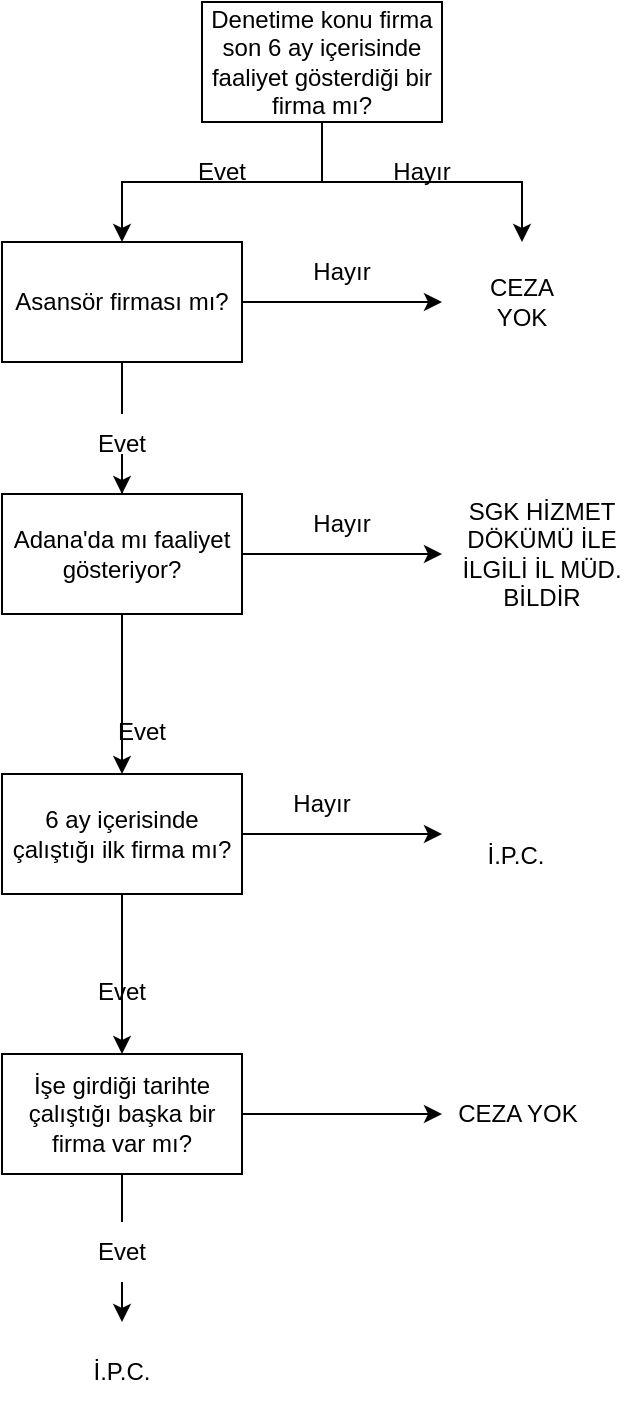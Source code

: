 <mxfile version="20.1.4" type="github">
  <diagram id="qriRyxFzz8gkJYM9D5iq" name="Sayfa -1">
    <mxGraphModel dx="1102" dy="600" grid="1" gridSize="10" guides="1" tooltips="1" connect="1" arrows="1" fold="1" page="1" pageScale="1" pageWidth="827" pageHeight="1169" math="0" shadow="0">
      <root>
        <mxCell id="0" />
        <mxCell id="1" parent="0" />
        <mxCell id="RSTSHhaGoju2gHl5oDcA-3" value="" style="edgeStyle=orthogonalEdgeStyle;rounded=0;orthogonalLoop=1;jettySize=auto;html=1;" edge="1" parent="1" source="RSTSHhaGoju2gHl5oDcA-1" target="RSTSHhaGoju2gHl5oDcA-2">
          <mxGeometry relative="1" as="geometry" />
        </mxCell>
        <mxCell id="RSTSHhaGoju2gHl5oDcA-4" style="edgeStyle=orthogonalEdgeStyle;rounded=0;orthogonalLoop=1;jettySize=auto;html=1;" edge="1" parent="1" source="RSTSHhaGoju2gHl5oDcA-1">
          <mxGeometry relative="1" as="geometry">
            <mxPoint x="520" y="200" as="targetPoint" />
            <Array as="points">
              <mxPoint x="420" y="170" />
              <mxPoint x="520" y="170" />
              <mxPoint x="520" y="200" />
            </Array>
          </mxGeometry>
        </mxCell>
        <mxCell id="RSTSHhaGoju2gHl5oDcA-1" value="Denetime konu firma son 6 ay içerisinde faaliyet gösterdiği bir firma mı?" style="rounded=0;whiteSpace=wrap;html=1;" vertex="1" parent="1">
          <mxGeometry x="360" y="80" width="120" height="60" as="geometry" />
        </mxCell>
        <mxCell id="RSTSHhaGoju2gHl5oDcA-6" value="" style="edgeStyle=orthogonalEdgeStyle;rounded=0;orthogonalLoop=1;jettySize=auto;html=1;startArrow=none;" edge="1" parent="1" source="RSTSHhaGoju2gHl5oDcA-12" target="RSTSHhaGoju2gHl5oDcA-5">
          <mxGeometry relative="1" as="geometry" />
        </mxCell>
        <mxCell id="RSTSHhaGoju2gHl5oDcA-8" style="edgeStyle=orthogonalEdgeStyle;rounded=0;orthogonalLoop=1;jettySize=auto;html=1;exitX=1;exitY=0.5;exitDx=0;exitDy=0;" edge="1" parent="1" source="RSTSHhaGoju2gHl5oDcA-2">
          <mxGeometry relative="1" as="geometry">
            <mxPoint x="480" y="230" as="targetPoint" />
          </mxGeometry>
        </mxCell>
        <mxCell id="RSTSHhaGoju2gHl5oDcA-2" value="Asansör firması mı?" style="whiteSpace=wrap;html=1;rounded=0;" vertex="1" parent="1">
          <mxGeometry x="260" y="200" width="120" height="60" as="geometry" />
        </mxCell>
        <mxCell id="RSTSHhaGoju2gHl5oDcA-17" style="edgeStyle=orthogonalEdgeStyle;rounded=0;orthogonalLoop=1;jettySize=auto;html=1;exitX=1;exitY=0.5;exitDx=0;exitDy=0;" edge="1" parent="1" source="RSTSHhaGoju2gHl5oDcA-5">
          <mxGeometry relative="1" as="geometry">
            <mxPoint x="480" y="356" as="targetPoint" />
          </mxGeometry>
        </mxCell>
        <mxCell id="RSTSHhaGoju2gHl5oDcA-21" value="" style="edgeStyle=orthogonalEdgeStyle;rounded=0;orthogonalLoop=1;jettySize=auto;html=1;" edge="1" parent="1" source="RSTSHhaGoju2gHl5oDcA-5" target="RSTSHhaGoju2gHl5oDcA-20">
          <mxGeometry relative="1" as="geometry" />
        </mxCell>
        <mxCell id="RSTSHhaGoju2gHl5oDcA-5" value="&lt;div&gt;Adana&#39;da mı faaliyet gösteriyor?&lt;/div&gt;" style="whiteSpace=wrap;html=1;rounded=0;" vertex="1" parent="1">
          <mxGeometry x="260" y="326" width="120" height="60" as="geometry" />
        </mxCell>
        <mxCell id="RSTSHhaGoju2gHl5oDcA-7" value="CEZA YOK" style="text;html=1;strokeColor=none;fillColor=none;align=center;verticalAlign=middle;whiteSpace=wrap;rounded=0;" vertex="1" parent="1">
          <mxGeometry x="490" y="215" width="60" height="30" as="geometry" />
        </mxCell>
        <mxCell id="RSTSHhaGoju2gHl5oDcA-9" value="Evet" style="text;html=1;strokeColor=none;fillColor=none;align=center;verticalAlign=middle;whiteSpace=wrap;rounded=0;" vertex="1" parent="1">
          <mxGeometry x="340" y="150" width="60" height="30" as="geometry" />
        </mxCell>
        <mxCell id="RSTSHhaGoju2gHl5oDcA-11" value="Hayır" style="text;html=1;strokeColor=none;fillColor=none;align=center;verticalAlign=middle;whiteSpace=wrap;rounded=0;" vertex="1" parent="1">
          <mxGeometry x="440" y="150" width="60" height="30" as="geometry" />
        </mxCell>
        <mxCell id="RSTSHhaGoju2gHl5oDcA-12" value="Evet" style="text;html=1;strokeColor=none;fillColor=none;align=center;verticalAlign=middle;whiteSpace=wrap;rounded=0;" vertex="1" parent="1">
          <mxGeometry x="290" y="286" width="60" height="30" as="geometry" />
        </mxCell>
        <mxCell id="RSTSHhaGoju2gHl5oDcA-13" value="" style="edgeStyle=orthogonalEdgeStyle;rounded=0;orthogonalLoop=1;jettySize=auto;html=1;endArrow=none;" edge="1" parent="1" source="RSTSHhaGoju2gHl5oDcA-2" target="RSTSHhaGoju2gHl5oDcA-12">
          <mxGeometry relative="1" as="geometry">
            <mxPoint x="320" y="260" as="sourcePoint" />
            <mxPoint x="320" y="300" as="targetPoint" />
          </mxGeometry>
        </mxCell>
        <mxCell id="RSTSHhaGoju2gHl5oDcA-14" value="Hayır" style="text;html=1;strokeColor=none;fillColor=none;align=center;verticalAlign=middle;whiteSpace=wrap;rounded=0;" vertex="1" parent="1">
          <mxGeometry x="400" y="200" width="60" height="30" as="geometry" />
        </mxCell>
        <mxCell id="RSTSHhaGoju2gHl5oDcA-18" value="SGK HİZMET DÖKÜMÜ İLE İLGİLİ İL MÜD. BİLDİR" style="text;html=1;strokeColor=none;fillColor=none;align=center;verticalAlign=middle;whiteSpace=wrap;rounded=0;" vertex="1" parent="1">
          <mxGeometry x="480" y="341" width="100" height="30" as="geometry" />
        </mxCell>
        <mxCell id="RSTSHhaGoju2gHl5oDcA-19" value="Hayır" style="text;html=1;strokeColor=none;fillColor=none;align=center;verticalAlign=middle;whiteSpace=wrap;rounded=0;" vertex="1" parent="1">
          <mxGeometry x="400" y="326" width="60" height="30" as="geometry" />
        </mxCell>
        <mxCell id="RSTSHhaGoju2gHl5oDcA-23" style="edgeStyle=orthogonalEdgeStyle;rounded=0;orthogonalLoop=1;jettySize=auto;html=1;exitX=1;exitY=0.5;exitDx=0;exitDy=0;" edge="1" parent="1" source="RSTSHhaGoju2gHl5oDcA-20">
          <mxGeometry relative="1" as="geometry">
            <mxPoint x="480" y="496" as="targetPoint" />
          </mxGeometry>
        </mxCell>
        <mxCell id="RSTSHhaGoju2gHl5oDcA-27" value="" style="edgeStyle=orthogonalEdgeStyle;rounded=0;orthogonalLoop=1;jettySize=auto;html=1;" edge="1" parent="1" source="RSTSHhaGoju2gHl5oDcA-20" target="RSTSHhaGoju2gHl5oDcA-26">
          <mxGeometry relative="1" as="geometry" />
        </mxCell>
        <mxCell id="RSTSHhaGoju2gHl5oDcA-20" value="6 ay içerisinde çalıştığı ilk firma mı?" style="whiteSpace=wrap;html=1;rounded=0;" vertex="1" parent="1">
          <mxGeometry x="260" y="466" width="120" height="60" as="geometry" />
        </mxCell>
        <mxCell id="RSTSHhaGoju2gHl5oDcA-22" value="Evet" style="text;html=1;strokeColor=none;fillColor=none;align=center;verticalAlign=middle;whiteSpace=wrap;rounded=0;" vertex="1" parent="1">
          <mxGeometry x="290" y="560" width="60" height="30" as="geometry" />
        </mxCell>
        <mxCell id="RSTSHhaGoju2gHl5oDcA-24" value="Hayır" style="text;html=1;strokeColor=none;fillColor=none;align=center;verticalAlign=middle;whiteSpace=wrap;rounded=0;" vertex="1" parent="1">
          <mxGeometry x="390" y="466" width="60" height="30" as="geometry" />
        </mxCell>
        <mxCell id="RSTSHhaGoju2gHl5oDcA-25" value="İ.P.C." style="text;html=1;strokeColor=none;fillColor=none;align=center;verticalAlign=middle;whiteSpace=wrap;rounded=0;" vertex="1" parent="1">
          <mxGeometry x="270" y="750" width="100" height="30" as="geometry" />
        </mxCell>
        <mxCell id="RSTSHhaGoju2gHl5oDcA-29" style="edgeStyle=orthogonalEdgeStyle;rounded=0;orthogonalLoop=1;jettySize=auto;html=1;exitX=1;exitY=0.5;exitDx=0;exitDy=0;" edge="1" parent="1" source="RSTSHhaGoju2gHl5oDcA-26">
          <mxGeometry relative="1" as="geometry">
            <mxPoint x="480" y="636" as="targetPoint" />
          </mxGeometry>
        </mxCell>
        <mxCell id="RSTSHhaGoju2gHl5oDcA-31" style="edgeStyle=orthogonalEdgeStyle;rounded=0;orthogonalLoop=1;jettySize=auto;html=1;exitX=0.5;exitY=1;exitDx=0;exitDy=0;startArrow=none;" edge="1" parent="1" source="RSTSHhaGoju2gHl5oDcA-32">
          <mxGeometry relative="1" as="geometry">
            <mxPoint x="320" y="740" as="targetPoint" />
          </mxGeometry>
        </mxCell>
        <mxCell id="RSTSHhaGoju2gHl5oDcA-26" value="İşe girdiği tarihte çalıştığı başka bir firma var mı?" style="whiteSpace=wrap;html=1;rounded=0;" vertex="1" parent="1">
          <mxGeometry x="260" y="606" width="120" height="60" as="geometry" />
        </mxCell>
        <mxCell id="RSTSHhaGoju2gHl5oDcA-28" value="Evet" style="text;html=1;strokeColor=none;fillColor=none;align=center;verticalAlign=middle;whiteSpace=wrap;rounded=0;" vertex="1" parent="1">
          <mxGeometry x="300" y="430" width="60" height="30" as="geometry" />
        </mxCell>
        <mxCell id="RSTSHhaGoju2gHl5oDcA-30" value="CEZA YOK" style="text;html=1;strokeColor=none;fillColor=none;align=center;verticalAlign=middle;whiteSpace=wrap;rounded=0;" vertex="1" parent="1">
          <mxGeometry x="468" y="621" width="100" height="30" as="geometry" />
        </mxCell>
        <mxCell id="RSTSHhaGoju2gHl5oDcA-32" value="Evet" style="text;html=1;strokeColor=none;fillColor=none;align=center;verticalAlign=middle;whiteSpace=wrap;rounded=0;" vertex="1" parent="1">
          <mxGeometry x="290" y="690" width="60" height="30" as="geometry" />
        </mxCell>
        <mxCell id="RSTSHhaGoju2gHl5oDcA-34" value="" style="edgeStyle=orthogonalEdgeStyle;rounded=0;orthogonalLoop=1;jettySize=auto;html=1;exitX=0.5;exitY=1;exitDx=0;exitDy=0;endArrow=none;" edge="1" parent="1" source="RSTSHhaGoju2gHl5oDcA-26" target="RSTSHhaGoju2gHl5oDcA-32">
          <mxGeometry relative="1" as="geometry">
            <mxPoint x="320" y="740" as="targetPoint" />
            <mxPoint x="320" y="666" as="sourcePoint" />
          </mxGeometry>
        </mxCell>
        <mxCell id="RSTSHhaGoju2gHl5oDcA-35" value="İ.P.C." style="text;html=1;strokeColor=none;fillColor=none;align=center;verticalAlign=middle;whiteSpace=wrap;rounded=0;" vertex="1" parent="1">
          <mxGeometry x="467" y="492" width="100" height="30" as="geometry" />
        </mxCell>
      </root>
    </mxGraphModel>
  </diagram>
</mxfile>
